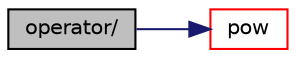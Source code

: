 digraph "operator/"
{
  bgcolor="transparent";
  edge [fontname="Helvetica",fontsize="10",labelfontname="Helvetica",labelfontsize="10"];
  node [fontname="Helvetica",fontsize="10",shape=record];
  rankdir="LR";
  Node34185 [label="operator/",height=0.2,width=0.4,color="black", fillcolor="grey75", style="filled", fontcolor="black"];
  Node34185 -> Node34186 [color="midnightblue",fontsize="10",style="solid",fontname="Helvetica"];
  Node34186 [label="pow",height=0.2,width=0.4,color="red",URL="$a21851.html#a7500c8e9d27a442adc75e287de074c7c"];
}
